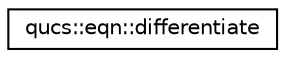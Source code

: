 digraph G
{
  edge [fontname="Helvetica",fontsize="10",labelfontname="Helvetica",labelfontsize="10"];
  node [fontname="Helvetica",fontsize="10",shape=record];
  rankdir="LR";
  Node1 [label="qucs::eqn::differentiate",height=0.2,width=0.4,color="black", fillcolor="white", style="filled",URL="$classqucs_1_1eqn_1_1differentiate.html"];
}
